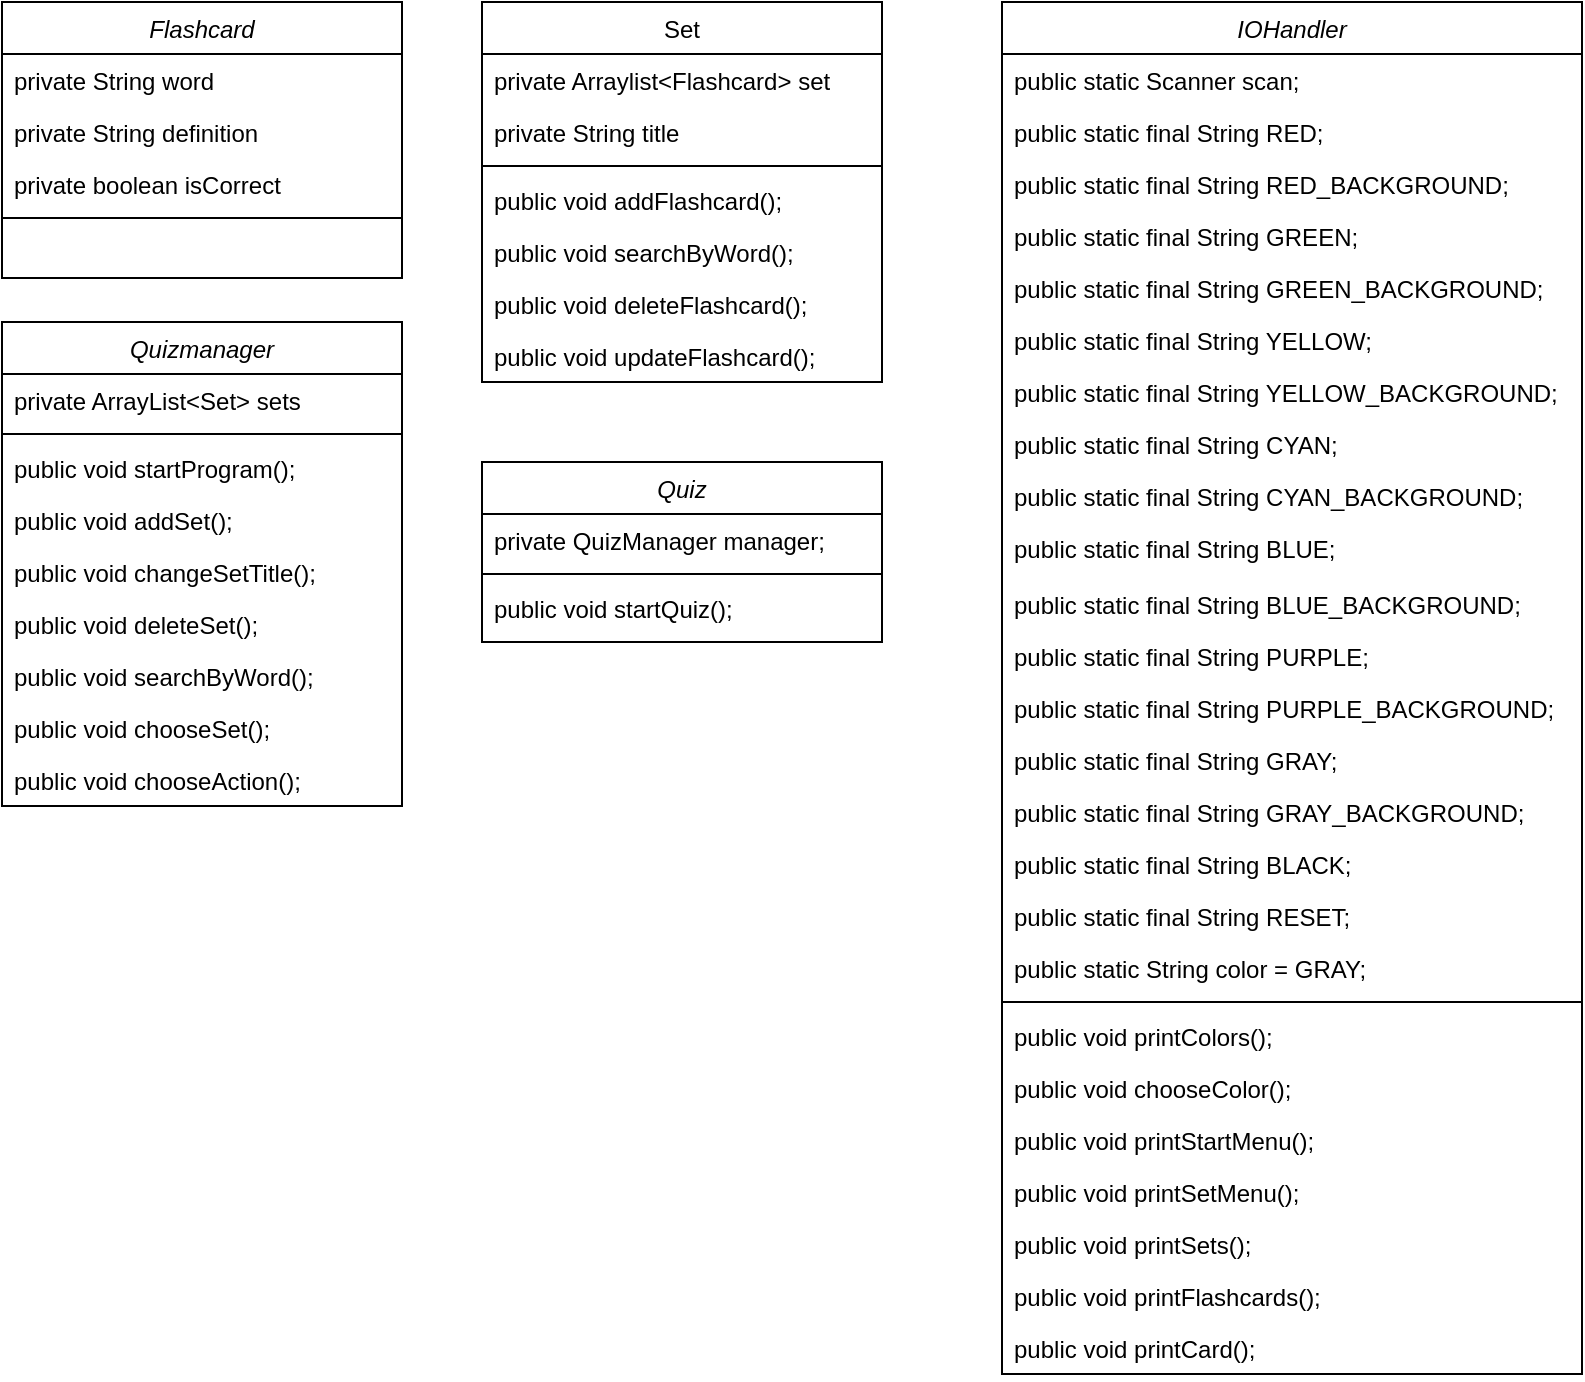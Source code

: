 <mxfile version="15.4.0" type="device" pages="2"><diagram id="C5RBs43oDa-KdzZeNtuy" name="Page-1"><mxGraphModel dx="659" dy="572" grid="1" gridSize="10" guides="1" tooltips="1" connect="1" arrows="1" fold="1" page="1" pageScale="1" pageWidth="827" pageHeight="1169" math="0" shadow="0"><root><mxCell id="WIyWlLk6GJQsqaUBKTNV-0"/><mxCell id="WIyWlLk6GJQsqaUBKTNV-1" parent="WIyWlLk6GJQsqaUBKTNV-0"/><mxCell id="zkfFHV4jXpPFQw0GAbJ--0" value="Flashcard" style="swimlane;fontStyle=2;align=center;verticalAlign=top;childLayout=stackLayout;horizontal=1;startSize=26;horizontalStack=0;resizeParent=1;resizeLast=0;collapsible=1;marginBottom=0;rounded=0;shadow=0;strokeWidth=1;" parent="WIyWlLk6GJQsqaUBKTNV-1" vertex="1"><mxGeometry x="10" y="120" width="200" height="138" as="geometry"><mxRectangle x="230" y="140" width="160" height="26" as="alternateBounds"/></mxGeometry></mxCell><mxCell id="zkfFHV4jXpPFQw0GAbJ--1" value="private String word" style="text;align=left;verticalAlign=top;spacingLeft=4;spacingRight=4;overflow=hidden;rotatable=0;points=[[0,0.5],[1,0.5]];portConstraint=eastwest;" parent="zkfFHV4jXpPFQw0GAbJ--0" vertex="1"><mxGeometry y="26" width="200" height="26" as="geometry"/></mxCell><mxCell id="zkfFHV4jXpPFQw0GAbJ--2" value="private String definition" style="text;align=left;verticalAlign=top;spacingLeft=4;spacingRight=4;overflow=hidden;rotatable=0;points=[[0,0.5],[1,0.5]];portConstraint=eastwest;rounded=0;shadow=0;html=0;" parent="zkfFHV4jXpPFQw0GAbJ--0" vertex="1"><mxGeometry y="52" width="200" height="26" as="geometry"/></mxCell><mxCell id="zkfFHV4jXpPFQw0GAbJ--3" value="private boolean isCorrect" style="text;align=left;verticalAlign=top;spacingLeft=4;spacingRight=4;overflow=hidden;rotatable=0;points=[[0,0.5],[1,0.5]];portConstraint=eastwest;rounded=0;shadow=0;html=0;" parent="zkfFHV4jXpPFQw0GAbJ--0" vertex="1"><mxGeometry y="78" width="200" height="26" as="geometry"/></mxCell><mxCell id="zkfFHV4jXpPFQw0GAbJ--4" value="" style="line;html=1;strokeWidth=1;align=left;verticalAlign=middle;spacingTop=-1;spacingLeft=3;spacingRight=3;rotatable=0;labelPosition=right;points=[];portConstraint=eastwest;" parent="zkfFHV4jXpPFQw0GAbJ--0" vertex="1"><mxGeometry y="104" width="200" height="8" as="geometry"/></mxCell><mxCell id="zkfFHV4jXpPFQw0GAbJ--17" value="Set" style="swimlane;fontStyle=0;align=center;verticalAlign=top;childLayout=stackLayout;horizontal=1;startSize=26;horizontalStack=0;resizeParent=1;resizeLast=0;collapsible=1;marginBottom=0;rounded=0;shadow=0;strokeWidth=1;" parent="WIyWlLk6GJQsqaUBKTNV-1" vertex="1"><mxGeometry x="250" y="120" width="200" height="190" as="geometry"><mxRectangle x="550" y="140" width="160" height="26" as="alternateBounds"/></mxGeometry></mxCell><mxCell id="zkfFHV4jXpPFQw0GAbJ--18" value="private Arraylist&lt;Flashcard&gt; set" style="text;align=left;verticalAlign=top;spacingLeft=4;spacingRight=4;overflow=hidden;rotatable=0;points=[[0,0.5],[1,0.5]];portConstraint=eastwest;" parent="zkfFHV4jXpPFQw0GAbJ--17" vertex="1"><mxGeometry y="26" width="200" height="26" as="geometry"/></mxCell><mxCell id="zkfFHV4jXpPFQw0GAbJ--19" value="private String title" style="text;align=left;verticalAlign=top;spacingLeft=4;spacingRight=4;overflow=hidden;rotatable=0;points=[[0,0.5],[1,0.5]];portConstraint=eastwest;rounded=0;shadow=0;html=0;" parent="zkfFHV4jXpPFQw0GAbJ--17" vertex="1"><mxGeometry y="52" width="200" height="26" as="geometry"/></mxCell><mxCell id="zkfFHV4jXpPFQw0GAbJ--23" value="" style="line;html=1;strokeWidth=1;align=left;verticalAlign=middle;spacingTop=-1;spacingLeft=3;spacingRight=3;rotatable=0;labelPosition=right;points=[];portConstraint=eastwest;" parent="zkfFHV4jXpPFQw0GAbJ--17" vertex="1"><mxGeometry y="78" width="200" height="8" as="geometry"/></mxCell><mxCell id="zkfFHV4jXpPFQw0GAbJ--24" value="public void addFlashcard();" style="text;align=left;verticalAlign=top;spacingLeft=4;spacingRight=4;overflow=hidden;rotatable=0;points=[[0,0.5],[1,0.5]];portConstraint=eastwest;" parent="zkfFHV4jXpPFQw0GAbJ--17" vertex="1"><mxGeometry y="86" width="200" height="26" as="geometry"/></mxCell><mxCell id="rV7Xe6KhrHZqFZh8whaa-27" value="public void searchByWord();" style="text;align=left;verticalAlign=top;spacingLeft=4;spacingRight=4;overflow=hidden;rotatable=0;points=[[0,0.5],[1,0.5]];portConstraint=eastwest;" vertex="1" parent="zkfFHV4jXpPFQw0GAbJ--17"><mxGeometry y="112" width="200" height="26" as="geometry"/></mxCell><mxCell id="zkfFHV4jXpPFQw0GAbJ--25" value="public void deleteFlashcard();" style="text;align=left;verticalAlign=top;spacingLeft=4;spacingRight=4;overflow=hidden;rotatable=0;points=[[0,0.5],[1,0.5]];portConstraint=eastwest;" parent="zkfFHV4jXpPFQw0GAbJ--17" vertex="1"><mxGeometry y="138" width="200" height="26" as="geometry"/></mxCell><mxCell id="LgwFrhc3s-CSBhxZaOSC-13" value="public void updateFlashcard();" style="text;align=left;verticalAlign=top;spacingLeft=4;spacingRight=4;overflow=hidden;rotatable=0;points=[[0,0.5],[1,0.5]];portConstraint=eastwest;" parent="zkfFHV4jXpPFQw0GAbJ--17" vertex="1"><mxGeometry y="164" width="200" height="26" as="geometry"/></mxCell><mxCell id="LgwFrhc3s-CSBhxZaOSC-0" value="Quizmanager" style="swimlane;fontStyle=2;align=center;verticalAlign=top;childLayout=stackLayout;horizontal=1;startSize=26;horizontalStack=0;resizeParent=1;resizeLast=0;collapsible=1;marginBottom=0;rounded=0;shadow=0;strokeWidth=1;" parent="WIyWlLk6GJQsqaUBKTNV-1" vertex="1"><mxGeometry x="10" y="280" width="200" height="242" as="geometry"><mxRectangle x="230" y="140" width="160" height="26" as="alternateBounds"/></mxGeometry></mxCell><mxCell id="LgwFrhc3s-CSBhxZaOSC-3" value="private ArrayList&lt;Set&gt; sets" style="text;align=left;verticalAlign=top;spacingLeft=4;spacingRight=4;overflow=hidden;rotatable=0;points=[[0,0.5],[1,0.5]];portConstraint=eastwest;rounded=0;shadow=0;html=0;" parent="LgwFrhc3s-CSBhxZaOSC-0" vertex="1"><mxGeometry y="26" width="200" height="26" as="geometry"/></mxCell><mxCell id="LgwFrhc3s-CSBhxZaOSC-4" value="" style="line;html=1;strokeWidth=1;align=left;verticalAlign=middle;spacingTop=-1;spacingLeft=3;spacingRight=3;rotatable=0;labelPosition=right;points=[];portConstraint=eastwest;" parent="LgwFrhc3s-CSBhxZaOSC-0" vertex="1"><mxGeometry y="52" width="200" height="8" as="geometry"/></mxCell><mxCell id="rV7Xe6KhrHZqFZh8whaa-22" value="public void startProgram();" style="text;align=left;verticalAlign=top;spacingLeft=4;spacingRight=4;overflow=hidden;rotatable=0;points=[[0,0.5],[1,0.5]];portConstraint=eastwest;" vertex="1" parent="LgwFrhc3s-CSBhxZaOSC-0"><mxGeometry y="60" width="200" height="26" as="geometry"/></mxCell><mxCell id="rV7Xe6KhrHZqFZh8whaa-23" value="public void addSet();" style="text;align=left;verticalAlign=top;spacingLeft=4;spacingRight=4;overflow=hidden;rotatable=0;points=[[0,0.5],[1,0.5]];portConstraint=eastwest;" vertex="1" parent="LgwFrhc3s-CSBhxZaOSC-0"><mxGeometry y="86" width="200" height="26" as="geometry"/></mxCell><mxCell id="rV7Xe6KhrHZqFZh8whaa-24" value="public void changeSetTitle();" style="text;align=left;verticalAlign=top;spacingLeft=4;spacingRight=4;overflow=hidden;rotatable=0;points=[[0,0.5],[1,0.5]];portConstraint=eastwest;" vertex="1" parent="LgwFrhc3s-CSBhxZaOSC-0"><mxGeometry y="112" width="200" height="26" as="geometry"/></mxCell><mxCell id="SuK-9M21E6VUs4gc5x2U-1" value="public void deleteSet();" style="text;align=left;verticalAlign=top;spacingLeft=4;spacingRight=4;overflow=hidden;rotatable=0;points=[[0,0.5],[1,0.5]];portConstraint=eastwest;" parent="LgwFrhc3s-CSBhxZaOSC-0" vertex="1"><mxGeometry y="138" width="200" height="26" as="geometry"/></mxCell><mxCell id="rV7Xe6KhrHZqFZh8whaa-25" value="public void searchByWord();" style="text;align=left;verticalAlign=top;spacingLeft=4;spacingRight=4;overflow=hidden;rotatable=0;points=[[0,0.5],[1,0.5]];portConstraint=eastwest;" vertex="1" parent="LgwFrhc3s-CSBhxZaOSC-0"><mxGeometry y="164" width="200" height="26" as="geometry"/></mxCell><mxCell id="rV7Xe6KhrHZqFZh8whaa-26" value="public void chooseSet();" style="text;align=left;verticalAlign=top;spacingLeft=4;spacingRight=4;overflow=hidden;rotatable=0;points=[[0,0.5],[1,0.5]];portConstraint=eastwest;" vertex="1" parent="LgwFrhc3s-CSBhxZaOSC-0"><mxGeometry y="190" width="200" height="26" as="geometry"/></mxCell><mxCell id="LgwFrhc3s-CSBhxZaOSC-5" value="public void chooseAction();" style="text;align=left;verticalAlign=top;spacingLeft=4;spacingRight=4;overflow=hidden;rotatable=0;points=[[0,0.5],[1,0.5]];portConstraint=eastwest;" parent="LgwFrhc3s-CSBhxZaOSC-0" vertex="1"><mxGeometry y="216" width="200" height="26" as="geometry"/></mxCell><mxCell id="LgwFrhc3s-CSBhxZaOSC-6" value="Quiz" style="swimlane;fontStyle=2;align=center;verticalAlign=top;childLayout=stackLayout;horizontal=1;startSize=26;horizontalStack=0;resizeParent=1;resizeLast=0;collapsible=1;marginBottom=0;rounded=0;shadow=0;strokeWidth=1;" parent="WIyWlLk6GJQsqaUBKTNV-1" vertex="1"><mxGeometry x="250" y="350" width="200" height="90" as="geometry"><mxRectangle x="230" y="140" width="160" height="26" as="alternateBounds"/></mxGeometry></mxCell><mxCell id="LgwFrhc3s-CSBhxZaOSC-7" value="private QuizManager manager;" style="text;align=left;verticalAlign=top;spacingLeft=4;spacingRight=4;overflow=hidden;rotatable=0;points=[[0,0.5],[1,0.5]];portConstraint=eastwest;" parent="LgwFrhc3s-CSBhxZaOSC-6" vertex="1"><mxGeometry y="26" width="200" height="26" as="geometry"/></mxCell><mxCell id="LgwFrhc3s-CSBhxZaOSC-10" value="" style="line;html=1;strokeWidth=1;align=left;verticalAlign=middle;spacingTop=-1;spacingLeft=3;spacingRight=3;rotatable=0;labelPosition=right;points=[];portConstraint=eastwest;" parent="LgwFrhc3s-CSBhxZaOSC-6" vertex="1"><mxGeometry y="52" width="200" height="8" as="geometry"/></mxCell><mxCell id="LgwFrhc3s-CSBhxZaOSC-11" value="public void startQuiz();" style="text;align=left;verticalAlign=top;spacingLeft=4;spacingRight=4;overflow=hidden;rotatable=0;points=[[0,0.5],[1,0.5]];portConstraint=eastwest;" parent="LgwFrhc3s-CSBhxZaOSC-6" vertex="1"><mxGeometry y="60" width="200" height="26" as="geometry"/></mxCell><mxCell id="SuK-9M21E6VUs4gc5x2U-13" value="IOHandler" style="swimlane;fontStyle=2;align=center;verticalAlign=top;childLayout=stackLayout;horizontal=1;startSize=26;horizontalStack=0;resizeParent=1;resizeLast=0;collapsible=1;marginBottom=0;rounded=0;shadow=0;strokeWidth=1;" parent="WIyWlLk6GJQsqaUBKTNV-1" vertex="1"><mxGeometry x="510" y="120" width="290" height="686" as="geometry"><mxRectangle x="230" y="140" width="160" height="26" as="alternateBounds"/></mxGeometry></mxCell><mxCell id="rV7Xe6KhrHZqFZh8whaa-17" value="public static Scanner scan;" style="text;align=left;verticalAlign=top;spacingLeft=4;spacingRight=4;overflow=hidden;rotatable=0;points=[[0,0.5],[1,0.5]];portConstraint=eastwest;" vertex="1" parent="SuK-9M21E6VUs4gc5x2U-13"><mxGeometry y="26" width="290" height="26" as="geometry"/></mxCell><mxCell id="rV7Xe6KhrHZqFZh8whaa-0" value="public static final String RED;" style="text;align=left;verticalAlign=top;spacingLeft=4;spacingRight=4;overflow=hidden;rotatable=0;points=[[0,0.5],[1,0.5]];portConstraint=eastwest;" vertex="1" parent="SuK-9M21E6VUs4gc5x2U-13"><mxGeometry y="52" width="290" height="26" as="geometry"/></mxCell><mxCell id="rV7Xe6KhrHZqFZh8whaa-2" value="public static final String RED_BACKGROUND;" style="text;align=left;verticalAlign=top;spacingLeft=4;spacingRight=4;overflow=hidden;rotatable=0;points=[[0,0.5],[1,0.5]];portConstraint=eastwest;" vertex="1" parent="SuK-9M21E6VUs4gc5x2U-13"><mxGeometry y="78" width="290" height="26" as="geometry"/></mxCell><mxCell id="rV7Xe6KhrHZqFZh8whaa-4" value="public static final String GREEN;" style="text;align=left;verticalAlign=top;spacingLeft=4;spacingRight=4;overflow=hidden;rotatable=0;points=[[0,0.5],[1,0.5]];portConstraint=eastwest;" vertex="1" parent="SuK-9M21E6VUs4gc5x2U-13"><mxGeometry y="104" width="290" height="26" as="geometry"/></mxCell><mxCell id="rV7Xe6KhrHZqFZh8whaa-16" value="public static final String GREEN_BACKGROUND;" style="text;align=left;verticalAlign=top;spacingLeft=4;spacingRight=4;overflow=hidden;rotatable=0;points=[[0,0.5],[1,0.5]];portConstraint=eastwest;" vertex="1" parent="SuK-9M21E6VUs4gc5x2U-13"><mxGeometry y="130" width="290" height="26" as="geometry"/></mxCell><mxCell id="rV7Xe6KhrHZqFZh8whaa-15" value="public static final String YELLOW;" style="text;align=left;verticalAlign=top;spacingLeft=4;spacingRight=4;overflow=hidden;rotatable=0;points=[[0,0.5],[1,0.5]];portConstraint=eastwest;" vertex="1" parent="SuK-9M21E6VUs4gc5x2U-13"><mxGeometry y="156" width="290" height="26" as="geometry"/></mxCell><mxCell id="rV7Xe6KhrHZqFZh8whaa-5" value="public static final String YELLOW_BACKGROUND;" style="text;align=left;verticalAlign=top;spacingLeft=4;spacingRight=4;overflow=hidden;rotatable=0;points=[[0,0.5],[1,0.5]];portConstraint=eastwest;" vertex="1" parent="SuK-9M21E6VUs4gc5x2U-13"><mxGeometry y="182" width="290" height="26" as="geometry"/></mxCell><mxCell id="rV7Xe6KhrHZqFZh8whaa-14" value="public static final String CYAN;" style="text;align=left;verticalAlign=top;spacingLeft=4;spacingRight=4;overflow=hidden;rotatable=0;points=[[0,0.5],[1,0.5]];portConstraint=eastwest;" vertex="1" parent="SuK-9M21E6VUs4gc5x2U-13"><mxGeometry y="208" width="290" height="26" as="geometry"/></mxCell><mxCell id="rV7Xe6KhrHZqFZh8whaa-13" value="public static final String CYAN_BACKGROUND;" style="text;align=left;verticalAlign=top;spacingLeft=4;spacingRight=4;overflow=hidden;rotatable=0;points=[[0,0.5],[1,0.5]];portConstraint=eastwest;" vertex="1" parent="SuK-9M21E6VUs4gc5x2U-13"><mxGeometry y="234" width="290" height="26" as="geometry"/></mxCell><mxCell id="rV7Xe6KhrHZqFZh8whaa-6" value="public static final String BLUE;" style="text;align=left;verticalAlign=top;spacingLeft=4;spacingRight=4;overflow=hidden;rotatable=0;points=[[0,0.5],[1,0.5]];portConstraint=eastwest;" vertex="1" parent="SuK-9M21E6VUs4gc5x2U-13"><mxGeometry y="260" width="290" height="28" as="geometry"/></mxCell><mxCell id="rV7Xe6KhrHZqFZh8whaa-10" value="public static final String BLUE_BACKGROUND;" style="text;align=left;verticalAlign=top;spacingLeft=4;spacingRight=4;overflow=hidden;rotatable=0;points=[[0,0.5],[1,0.5]];portConstraint=eastwest;" vertex="1" parent="SuK-9M21E6VUs4gc5x2U-13"><mxGeometry y="288" width="290" height="26" as="geometry"/></mxCell><mxCell id="rV7Xe6KhrHZqFZh8whaa-11" value="public static final String PURPLE;" style="text;align=left;verticalAlign=top;spacingLeft=4;spacingRight=4;overflow=hidden;rotatable=0;points=[[0,0.5],[1,0.5]];portConstraint=eastwest;" vertex="1" parent="SuK-9M21E6VUs4gc5x2U-13"><mxGeometry y="314" width="290" height="26" as="geometry"/></mxCell><mxCell id="rV7Xe6KhrHZqFZh8whaa-12" value="public static final String PURPLE_BACKGROUND;" style="text;align=left;verticalAlign=top;spacingLeft=4;spacingRight=4;overflow=hidden;rotatable=0;points=[[0,0.5],[1,0.5]];portConstraint=eastwest;" vertex="1" parent="SuK-9M21E6VUs4gc5x2U-13"><mxGeometry y="340" width="290" height="26" as="geometry"/></mxCell><mxCell id="rV7Xe6KhrHZqFZh8whaa-7" value="public static final String GRAY;" style="text;align=left;verticalAlign=top;spacingLeft=4;spacingRight=4;overflow=hidden;rotatable=0;points=[[0,0.5],[1,0.5]];portConstraint=eastwest;" vertex="1" parent="SuK-9M21E6VUs4gc5x2U-13"><mxGeometry y="366" width="290" height="26" as="geometry"/></mxCell><mxCell id="rV7Xe6KhrHZqFZh8whaa-9" value="public static final String GRAY_BACKGROUND;" style="text;align=left;verticalAlign=top;spacingLeft=4;spacingRight=4;overflow=hidden;rotatable=0;points=[[0,0.5],[1,0.5]];portConstraint=eastwest;" vertex="1" parent="SuK-9M21E6VUs4gc5x2U-13"><mxGeometry y="392" width="290" height="26" as="geometry"/></mxCell><mxCell id="rV7Xe6KhrHZqFZh8whaa-8" value="public static final String BLACK;" style="text;align=left;verticalAlign=top;spacingLeft=4;spacingRight=4;overflow=hidden;rotatable=0;points=[[0,0.5],[1,0.5]];portConstraint=eastwest;" vertex="1" parent="SuK-9M21E6VUs4gc5x2U-13"><mxGeometry y="418" width="290" height="26" as="geometry"/></mxCell><mxCell id="rV7Xe6KhrHZqFZh8whaa-3" value="public static final String RESET;" style="text;align=left;verticalAlign=top;spacingLeft=4;spacingRight=4;overflow=hidden;rotatable=0;points=[[0,0.5],[1,0.5]];portConstraint=eastwest;" vertex="1" parent="SuK-9M21E6VUs4gc5x2U-13"><mxGeometry y="444" width="290" height="26" as="geometry"/></mxCell><mxCell id="rV7Xe6KhrHZqFZh8whaa-1" value="public static String color = GRAY;" style="text;align=left;verticalAlign=top;spacingLeft=4;spacingRight=4;overflow=hidden;rotatable=0;points=[[0,0.5],[1,0.5]];portConstraint=eastwest;" vertex="1" parent="SuK-9M21E6VUs4gc5x2U-13"><mxGeometry y="470" width="290" height="26" as="geometry"/></mxCell><mxCell id="SuK-9M21E6VUs4gc5x2U-15" value="" style="line;html=1;strokeWidth=1;align=left;verticalAlign=middle;spacingTop=-1;spacingLeft=3;spacingRight=3;rotatable=0;labelPosition=right;points=[];portConstraint=eastwest;" parent="SuK-9M21E6VUs4gc5x2U-13" vertex="1"><mxGeometry y="496" width="290" height="8" as="geometry"/></mxCell><mxCell id="rV7Xe6KhrHZqFZh8whaa-18" value="public void printColors();" style="text;align=left;verticalAlign=top;spacingLeft=4;spacingRight=4;overflow=hidden;rotatable=0;points=[[0,0.5],[1,0.5]];portConstraint=eastwest;" vertex="1" parent="SuK-9M21E6VUs4gc5x2U-13"><mxGeometry y="504" width="290" height="26" as="geometry"/></mxCell><mxCell id="rV7Xe6KhrHZqFZh8whaa-19" value="public void chooseColor();" style="text;align=left;verticalAlign=top;spacingLeft=4;spacingRight=4;overflow=hidden;rotatable=0;points=[[0,0.5],[1,0.5]];portConstraint=eastwest;" vertex="1" parent="SuK-9M21E6VUs4gc5x2U-13"><mxGeometry y="530" width="290" height="26" as="geometry"/></mxCell><mxCell id="SuK-9M21E6VUs4gc5x2U-16" value="public void printStartMenu();" style="text;align=left;verticalAlign=top;spacingLeft=4;spacingRight=4;overflow=hidden;rotatable=0;points=[[0,0.5],[1,0.5]];portConstraint=eastwest;" parent="SuK-9M21E6VUs4gc5x2U-13" vertex="1"><mxGeometry y="556" width="290" height="26" as="geometry"/></mxCell><mxCell id="SuK-9M21E6VUs4gc5x2U-19" value="public void printSetMenu();" style="text;align=left;verticalAlign=top;spacingLeft=4;spacingRight=4;overflow=hidden;rotatable=0;points=[[0,0.5],[1,0.5]];portConstraint=eastwest;" parent="SuK-9M21E6VUs4gc5x2U-13" vertex="1"><mxGeometry y="582" width="290" height="26" as="geometry"/></mxCell><mxCell id="rV7Xe6KhrHZqFZh8whaa-20" value="public void printSets();" style="text;align=left;verticalAlign=top;spacingLeft=4;spacingRight=4;overflow=hidden;rotatable=0;points=[[0,0.5],[1,0.5]];portConstraint=eastwest;" vertex="1" parent="SuK-9M21E6VUs4gc5x2U-13"><mxGeometry y="608" width="290" height="26" as="geometry"/></mxCell><mxCell id="SuK-9M21E6VUs4gc5x2U-21" value="public void printFlashcards();" style="text;align=left;verticalAlign=top;spacingLeft=4;spacingRight=4;overflow=hidden;rotatable=0;points=[[0,0.5],[1,0.5]];portConstraint=eastwest;" parent="SuK-9M21E6VUs4gc5x2U-13" vertex="1"><mxGeometry y="634" width="290" height="26" as="geometry"/></mxCell><mxCell id="rV7Xe6KhrHZqFZh8whaa-21" value="public void printCard();" style="text;align=left;verticalAlign=top;spacingLeft=4;spacingRight=4;overflow=hidden;rotatable=0;points=[[0,0.5],[1,0.5]];portConstraint=eastwest;" vertex="1" parent="SuK-9M21E6VUs4gc5x2U-13"><mxGeometry y="660" width="290" height="26" as="geometry"/></mxCell></root></mxGraphModel></diagram><diagram id="kz1Z5VxrYfIRPbEq0WyR" name="Page-2"><mxGraphModel dx="786" dy="572" grid="1" gridSize="10" guides="1" tooltips="1" connect="1" arrows="1" fold="1" page="1" pageScale="1" pageWidth="827" pageHeight="1169" math="0" shadow="0"><root><mxCell id="fKZbmPbRIyBSuxScr10d-0"/><mxCell id="fKZbmPbRIyBSuxScr10d-1" parent="fKZbmPbRIyBSuxScr10d-0"/></root></mxGraphModel></diagram></mxfile>